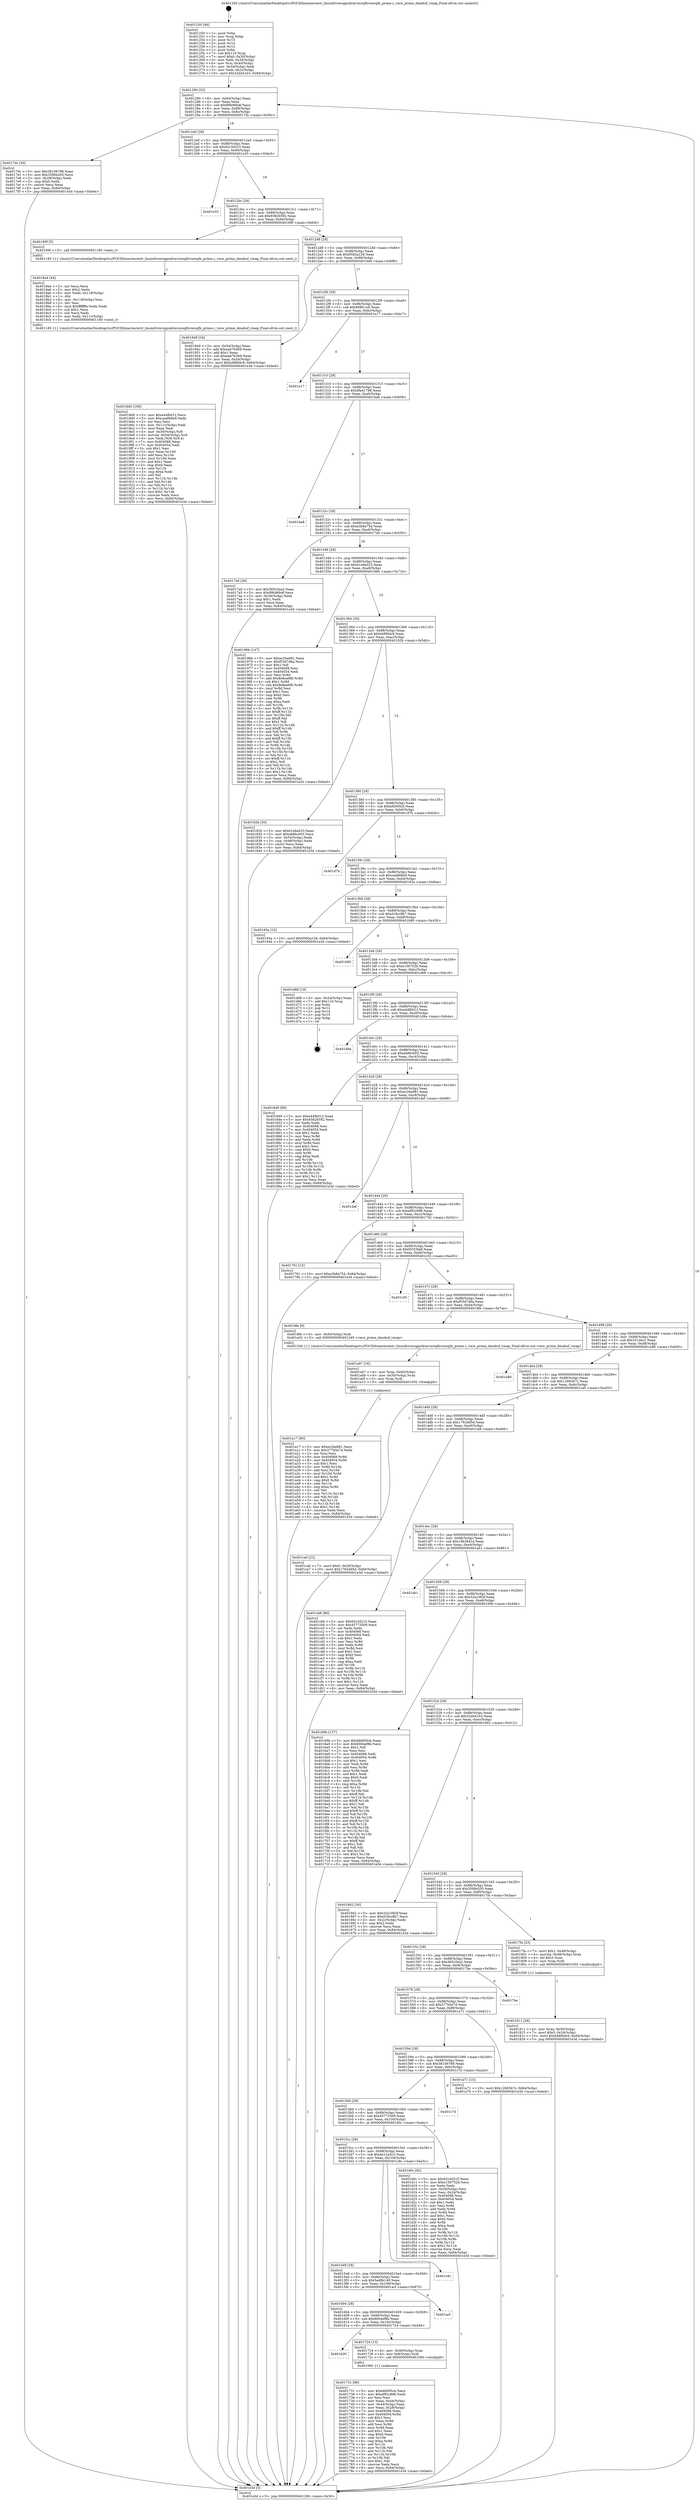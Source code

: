 digraph "0x401250" {
  label = "0x401250 (/mnt/c/Users/mathe/Desktop/tcc/POCII/binaries/extr_linuxdriversgpudrmvmwgfxvmwgfx_prime.c_vmw_prime_dmabuf_vmap_Final-ollvm.out::main(0))"
  labelloc = "t"
  node[shape=record]

  Entry [label="",width=0.3,height=0.3,shape=circle,fillcolor=black,style=filled]
  "0x401280" [label="{
     0x401280 [32]\l
     | [instrs]\l
     &nbsp;&nbsp;0x401280 \<+6\>: mov -0x84(%rbp),%eax\l
     &nbsp;&nbsp;0x401286 \<+2\>: mov %eax,%ecx\l
     &nbsp;&nbsp;0x401288 \<+6\>: sub $0x89b96b4f,%ecx\l
     &nbsp;&nbsp;0x40128e \<+6\>: mov %eax,-0x88(%rbp)\l
     &nbsp;&nbsp;0x401294 \<+6\>: mov %ecx,-0x8c(%rbp)\l
     &nbsp;&nbsp;0x40129a \<+6\>: je 00000000004017dc \<main+0x58c\>\l
  }"]
  "0x4017dc" [label="{
     0x4017dc [30]\l
     | [instrs]\l
     &nbsp;&nbsp;0x4017dc \<+5\>: mov $0x38106789,%eax\l
     &nbsp;&nbsp;0x4017e1 \<+5\>: mov $0x3590e205,%ecx\l
     &nbsp;&nbsp;0x4017e6 \<+3\>: mov -0x28(%rbp),%edx\l
     &nbsp;&nbsp;0x4017e9 \<+3\>: cmp $0x0,%edx\l
     &nbsp;&nbsp;0x4017ec \<+3\>: cmove %ecx,%eax\l
     &nbsp;&nbsp;0x4017ef \<+6\>: mov %eax,-0x84(%rbp)\l
     &nbsp;&nbsp;0x4017f5 \<+5\>: jmp 0000000000401e3d \<main+0xbed\>\l
  }"]
  "0x4012a0" [label="{
     0x4012a0 [28]\l
     | [instrs]\l
     &nbsp;&nbsp;0x4012a0 \<+5\>: jmp 00000000004012a5 \<main+0x55\>\l
     &nbsp;&nbsp;0x4012a5 \<+6\>: mov -0x88(%rbp),%eax\l
     &nbsp;&nbsp;0x4012ab \<+5\>: sub $0x92c3d315,%eax\l
     &nbsp;&nbsp;0x4012b0 \<+6\>: mov %eax,-0x90(%rbp)\l
     &nbsp;&nbsp;0x4012b6 \<+6\>: je 0000000000401e33 \<main+0xbe3\>\l
  }"]
  Exit [label="",width=0.3,height=0.3,shape=circle,fillcolor=black,style=filled,peripheries=2]
  "0x401e33" [label="{
     0x401e33\l
  }", style=dashed]
  "0x4012bc" [label="{
     0x4012bc [28]\l
     | [instrs]\l
     &nbsp;&nbsp;0x4012bc \<+5\>: jmp 00000000004012c1 \<main+0x71\>\l
     &nbsp;&nbsp;0x4012c1 \<+6\>: mov -0x88(%rbp),%eax\l
     &nbsp;&nbsp;0x4012c7 \<+5\>: sub $0x93826592,%eax\l
     &nbsp;&nbsp;0x4012cc \<+6\>: mov %eax,-0x94(%rbp)\l
     &nbsp;&nbsp;0x4012d2 \<+6\>: je 000000000040189f \<main+0x64f\>\l
  }"]
  "0x401a17" [label="{
     0x401a17 [90]\l
     | [instrs]\l
     &nbsp;&nbsp;0x401a17 \<+5\>: mov $0xec26a981,%ecx\l
     &nbsp;&nbsp;0x401a1c \<+5\>: mov $0x377b5e7d,%edx\l
     &nbsp;&nbsp;0x401a21 \<+2\>: xor %esi,%esi\l
     &nbsp;&nbsp;0x401a23 \<+8\>: mov 0x404068,%r8d\l
     &nbsp;&nbsp;0x401a2b \<+8\>: mov 0x404054,%r9d\l
     &nbsp;&nbsp;0x401a33 \<+3\>: sub $0x1,%esi\l
     &nbsp;&nbsp;0x401a36 \<+3\>: mov %r8d,%r10d\l
     &nbsp;&nbsp;0x401a39 \<+3\>: add %esi,%r10d\l
     &nbsp;&nbsp;0x401a3c \<+4\>: imul %r10d,%r8d\l
     &nbsp;&nbsp;0x401a40 \<+4\>: and $0x1,%r8d\l
     &nbsp;&nbsp;0x401a44 \<+4\>: cmp $0x0,%r8d\l
     &nbsp;&nbsp;0x401a48 \<+4\>: sete %r11b\l
     &nbsp;&nbsp;0x401a4c \<+4\>: cmp $0xa,%r9d\l
     &nbsp;&nbsp;0x401a50 \<+3\>: setl %bl\l
     &nbsp;&nbsp;0x401a53 \<+3\>: mov %r11b,%r14b\l
     &nbsp;&nbsp;0x401a56 \<+3\>: and %bl,%r14b\l
     &nbsp;&nbsp;0x401a59 \<+3\>: xor %bl,%r11b\l
     &nbsp;&nbsp;0x401a5c \<+3\>: or %r11b,%r14b\l
     &nbsp;&nbsp;0x401a5f \<+4\>: test $0x1,%r14b\l
     &nbsp;&nbsp;0x401a63 \<+3\>: cmovne %edx,%ecx\l
     &nbsp;&nbsp;0x401a66 \<+6\>: mov %ecx,-0x84(%rbp)\l
     &nbsp;&nbsp;0x401a6c \<+5\>: jmp 0000000000401e3d \<main+0xbed\>\l
  }"]
  "0x40189f" [label="{
     0x40189f [5]\l
     | [instrs]\l
     &nbsp;&nbsp;0x40189f \<+5\>: call 0000000000401160 \<next_i\>\l
     | [calls]\l
     &nbsp;&nbsp;0x401160 \{1\} (/mnt/c/Users/mathe/Desktop/tcc/POCII/binaries/extr_linuxdriversgpudrmvmwgfxvmwgfx_prime.c_vmw_prime_dmabuf_vmap_Final-ollvm.out::next_i)\l
  }"]
  "0x4012d8" [label="{
     0x4012d8 [28]\l
     | [instrs]\l
     &nbsp;&nbsp;0x4012d8 \<+5\>: jmp 00000000004012dd \<main+0x8d\>\l
     &nbsp;&nbsp;0x4012dd \<+6\>: mov -0x88(%rbp),%eax\l
     &nbsp;&nbsp;0x4012e3 \<+5\>: sub $0x9582a126,%eax\l
     &nbsp;&nbsp;0x4012e8 \<+6\>: mov %eax,-0x98(%rbp)\l
     &nbsp;&nbsp;0x4012ee \<+6\>: je 0000000000401949 \<main+0x6f9\>\l
  }"]
  "0x401a07" [label="{
     0x401a07 [16]\l
     | [instrs]\l
     &nbsp;&nbsp;0x401a07 \<+4\>: mov %rax,-0x60(%rbp)\l
     &nbsp;&nbsp;0x401a0b \<+4\>: mov -0x50(%rbp),%rax\l
     &nbsp;&nbsp;0x401a0f \<+3\>: mov %rax,%rdi\l
     &nbsp;&nbsp;0x401a12 \<+5\>: call 0000000000401030 \<free@plt\>\l
     | [calls]\l
     &nbsp;&nbsp;0x401030 \{1\} (unknown)\l
  }"]
  "0x401949" [label="{
     0x401949 [34]\l
     | [instrs]\l
     &nbsp;&nbsp;0x401949 \<+3\>: mov -0x54(%rbp),%eax\l
     &nbsp;&nbsp;0x40194c \<+5\>: add $0xeab7b369,%eax\l
     &nbsp;&nbsp;0x401951 \<+3\>: add $0x1,%eax\l
     &nbsp;&nbsp;0x401954 \<+5\>: sub $0xeab7b369,%eax\l
     &nbsp;&nbsp;0x401959 \<+3\>: mov %eax,-0x54(%rbp)\l
     &nbsp;&nbsp;0x40195c \<+10\>: movl $0xb48f0dc9,-0x84(%rbp)\l
     &nbsp;&nbsp;0x401966 \<+5\>: jmp 0000000000401e3d \<main+0xbed\>\l
  }"]
  "0x4012f4" [label="{
     0x4012f4 [28]\l
     | [instrs]\l
     &nbsp;&nbsp;0x4012f4 \<+5\>: jmp 00000000004012f9 \<main+0xa9\>\l
     &nbsp;&nbsp;0x4012f9 \<+6\>: mov -0x88(%rbp),%eax\l
     &nbsp;&nbsp;0x4012ff \<+5\>: sub $0x969f1cc0,%eax\l
     &nbsp;&nbsp;0x401304 \<+6\>: mov %eax,-0x9c(%rbp)\l
     &nbsp;&nbsp;0x40130a \<+6\>: je 0000000000401e17 \<main+0xbc7\>\l
  }"]
  "0x4018d0" [label="{
     0x4018d0 [106]\l
     | [instrs]\l
     &nbsp;&nbsp;0x4018d0 \<+5\>: mov $0xe44fb012,%ecx\l
     &nbsp;&nbsp;0x4018d5 \<+5\>: mov $0xcea868e9,%edx\l
     &nbsp;&nbsp;0x4018da \<+2\>: xor %esi,%esi\l
     &nbsp;&nbsp;0x4018dc \<+6\>: mov -0x11c(%rbp),%edi\l
     &nbsp;&nbsp;0x4018e2 \<+3\>: imul %eax,%edi\l
     &nbsp;&nbsp;0x4018e5 \<+4\>: mov -0x50(%rbp),%r8\l
     &nbsp;&nbsp;0x4018e9 \<+4\>: movslq -0x54(%rbp),%r9\l
     &nbsp;&nbsp;0x4018ed \<+4\>: mov %edi,(%r8,%r9,4)\l
     &nbsp;&nbsp;0x4018f1 \<+7\>: mov 0x404068,%eax\l
     &nbsp;&nbsp;0x4018f8 \<+7\>: mov 0x404054,%edi\l
     &nbsp;&nbsp;0x4018ff \<+3\>: sub $0x1,%esi\l
     &nbsp;&nbsp;0x401902 \<+3\>: mov %eax,%r10d\l
     &nbsp;&nbsp;0x401905 \<+3\>: add %esi,%r10d\l
     &nbsp;&nbsp;0x401908 \<+4\>: imul %r10d,%eax\l
     &nbsp;&nbsp;0x40190c \<+3\>: and $0x1,%eax\l
     &nbsp;&nbsp;0x40190f \<+3\>: cmp $0x0,%eax\l
     &nbsp;&nbsp;0x401912 \<+4\>: sete %r11b\l
     &nbsp;&nbsp;0x401916 \<+3\>: cmp $0xa,%edi\l
     &nbsp;&nbsp;0x401919 \<+3\>: setl %bl\l
     &nbsp;&nbsp;0x40191c \<+3\>: mov %r11b,%r14b\l
     &nbsp;&nbsp;0x40191f \<+3\>: and %bl,%r14b\l
     &nbsp;&nbsp;0x401922 \<+3\>: xor %bl,%r11b\l
     &nbsp;&nbsp;0x401925 \<+3\>: or %r11b,%r14b\l
     &nbsp;&nbsp;0x401928 \<+4\>: test $0x1,%r14b\l
     &nbsp;&nbsp;0x40192c \<+3\>: cmovne %edx,%ecx\l
     &nbsp;&nbsp;0x40192f \<+6\>: mov %ecx,-0x84(%rbp)\l
     &nbsp;&nbsp;0x401935 \<+5\>: jmp 0000000000401e3d \<main+0xbed\>\l
  }"]
  "0x401e17" [label="{
     0x401e17\l
  }", style=dashed]
  "0x401310" [label="{
     0x401310 [28]\l
     | [instrs]\l
     &nbsp;&nbsp;0x401310 \<+5\>: jmp 0000000000401315 \<main+0xc5\>\l
     &nbsp;&nbsp;0x401315 \<+6\>: mov -0x88(%rbp),%eax\l
     &nbsp;&nbsp;0x40131b \<+5\>: sub $0x9fa41798,%eax\l
     &nbsp;&nbsp;0x401320 \<+6\>: mov %eax,-0xa0(%rbp)\l
     &nbsp;&nbsp;0x401326 \<+6\>: je 0000000000401ba8 \<main+0x958\>\l
  }"]
  "0x4018a4" [label="{
     0x4018a4 [44]\l
     | [instrs]\l
     &nbsp;&nbsp;0x4018a4 \<+2\>: xor %ecx,%ecx\l
     &nbsp;&nbsp;0x4018a6 \<+5\>: mov $0x2,%edx\l
     &nbsp;&nbsp;0x4018ab \<+6\>: mov %edx,-0x118(%rbp)\l
     &nbsp;&nbsp;0x4018b1 \<+1\>: cltd\l
     &nbsp;&nbsp;0x4018b2 \<+6\>: mov -0x118(%rbp),%esi\l
     &nbsp;&nbsp;0x4018b8 \<+2\>: idiv %esi\l
     &nbsp;&nbsp;0x4018ba \<+6\>: imul $0xfffffffe,%edx,%edx\l
     &nbsp;&nbsp;0x4018c0 \<+3\>: sub $0x1,%ecx\l
     &nbsp;&nbsp;0x4018c3 \<+2\>: sub %ecx,%edx\l
     &nbsp;&nbsp;0x4018c5 \<+6\>: mov %edx,-0x11c(%rbp)\l
     &nbsp;&nbsp;0x4018cb \<+5\>: call 0000000000401160 \<next_i\>\l
     | [calls]\l
     &nbsp;&nbsp;0x401160 \{1\} (/mnt/c/Users/mathe/Desktop/tcc/POCII/binaries/extr_linuxdriversgpudrmvmwgfxvmwgfx_prime.c_vmw_prime_dmabuf_vmap_Final-ollvm.out::next_i)\l
  }"]
  "0x401ba8" [label="{
     0x401ba8\l
  }", style=dashed]
  "0x40132c" [label="{
     0x40132c [28]\l
     | [instrs]\l
     &nbsp;&nbsp;0x40132c \<+5\>: jmp 0000000000401331 \<main+0xe1\>\l
     &nbsp;&nbsp;0x401331 \<+6\>: mov -0x88(%rbp),%eax\l
     &nbsp;&nbsp;0x401337 \<+5\>: sub $0xa3b8a754,%eax\l
     &nbsp;&nbsp;0x40133c \<+6\>: mov %eax,-0xa4(%rbp)\l
     &nbsp;&nbsp;0x401342 \<+6\>: je 00000000004017a0 \<main+0x550\>\l
  }"]
  "0x401811" [label="{
     0x401811 [26]\l
     | [instrs]\l
     &nbsp;&nbsp;0x401811 \<+4\>: mov %rax,-0x50(%rbp)\l
     &nbsp;&nbsp;0x401815 \<+7\>: movl $0x0,-0x54(%rbp)\l
     &nbsp;&nbsp;0x40181c \<+10\>: movl $0xb48f0dc9,-0x84(%rbp)\l
     &nbsp;&nbsp;0x401826 \<+5\>: jmp 0000000000401e3d \<main+0xbed\>\l
  }"]
  "0x4017a0" [label="{
     0x4017a0 [30]\l
     | [instrs]\l
     &nbsp;&nbsp;0x4017a0 \<+5\>: mov $0x365c5ea2,%eax\l
     &nbsp;&nbsp;0x4017a5 \<+5\>: mov $0x89b96b4f,%ecx\l
     &nbsp;&nbsp;0x4017aa \<+3\>: mov -0x28(%rbp),%edx\l
     &nbsp;&nbsp;0x4017ad \<+3\>: cmp $0x1,%edx\l
     &nbsp;&nbsp;0x4017b0 \<+3\>: cmovl %ecx,%eax\l
     &nbsp;&nbsp;0x4017b3 \<+6\>: mov %eax,-0x84(%rbp)\l
     &nbsp;&nbsp;0x4017b9 \<+5\>: jmp 0000000000401e3d \<main+0xbed\>\l
  }"]
  "0x401348" [label="{
     0x401348 [28]\l
     | [instrs]\l
     &nbsp;&nbsp;0x401348 \<+5\>: jmp 000000000040134d \<main+0xfd\>\l
     &nbsp;&nbsp;0x40134d \<+6\>: mov -0x88(%rbp),%eax\l
     &nbsp;&nbsp;0x401353 \<+5\>: sub $0xb1e9a023,%eax\l
     &nbsp;&nbsp;0x401358 \<+6\>: mov %eax,-0xa8(%rbp)\l
     &nbsp;&nbsp;0x40135e \<+6\>: je 000000000040196b \<main+0x71b\>\l
  }"]
  "0x401731" [label="{
     0x401731 [96]\l
     | [instrs]\l
     &nbsp;&nbsp;0x401731 \<+5\>: mov $0xbfd095cb,%ecx\l
     &nbsp;&nbsp;0x401736 \<+5\>: mov $0xef92c896,%edx\l
     &nbsp;&nbsp;0x40173b \<+2\>: xor %esi,%esi\l
     &nbsp;&nbsp;0x40173d \<+3\>: mov %eax,-0x44(%rbp)\l
     &nbsp;&nbsp;0x401740 \<+3\>: mov -0x44(%rbp),%eax\l
     &nbsp;&nbsp;0x401743 \<+3\>: mov %eax,-0x28(%rbp)\l
     &nbsp;&nbsp;0x401746 \<+7\>: mov 0x404068,%eax\l
     &nbsp;&nbsp;0x40174d \<+8\>: mov 0x404054,%r8d\l
     &nbsp;&nbsp;0x401755 \<+3\>: sub $0x1,%esi\l
     &nbsp;&nbsp;0x401758 \<+3\>: mov %eax,%r9d\l
     &nbsp;&nbsp;0x40175b \<+3\>: add %esi,%r9d\l
     &nbsp;&nbsp;0x40175e \<+4\>: imul %r9d,%eax\l
     &nbsp;&nbsp;0x401762 \<+3\>: and $0x1,%eax\l
     &nbsp;&nbsp;0x401765 \<+3\>: cmp $0x0,%eax\l
     &nbsp;&nbsp;0x401768 \<+4\>: sete %r10b\l
     &nbsp;&nbsp;0x40176c \<+4\>: cmp $0xa,%r8d\l
     &nbsp;&nbsp;0x401770 \<+4\>: setl %r11b\l
     &nbsp;&nbsp;0x401774 \<+3\>: mov %r10b,%bl\l
     &nbsp;&nbsp;0x401777 \<+3\>: and %r11b,%bl\l
     &nbsp;&nbsp;0x40177a \<+3\>: xor %r11b,%r10b\l
     &nbsp;&nbsp;0x40177d \<+3\>: or %r10b,%bl\l
     &nbsp;&nbsp;0x401780 \<+3\>: test $0x1,%bl\l
     &nbsp;&nbsp;0x401783 \<+3\>: cmovne %edx,%ecx\l
     &nbsp;&nbsp;0x401786 \<+6\>: mov %ecx,-0x84(%rbp)\l
     &nbsp;&nbsp;0x40178c \<+5\>: jmp 0000000000401e3d \<main+0xbed\>\l
  }"]
  "0x40196b" [label="{
     0x40196b [147]\l
     | [instrs]\l
     &nbsp;&nbsp;0x40196b \<+5\>: mov $0xec26a981,%eax\l
     &nbsp;&nbsp;0x401970 \<+5\>: mov $0xf53d7d6a,%ecx\l
     &nbsp;&nbsp;0x401975 \<+2\>: mov $0x1,%dl\l
     &nbsp;&nbsp;0x401977 \<+7\>: mov 0x404068,%esi\l
     &nbsp;&nbsp;0x40197e \<+7\>: mov 0x404054,%edi\l
     &nbsp;&nbsp;0x401985 \<+3\>: mov %esi,%r8d\l
     &nbsp;&nbsp;0x401988 \<+7\>: add $0x8e8ea6f6,%r8d\l
     &nbsp;&nbsp;0x40198f \<+4\>: sub $0x1,%r8d\l
     &nbsp;&nbsp;0x401993 \<+7\>: sub $0x8e8ea6f6,%r8d\l
     &nbsp;&nbsp;0x40199a \<+4\>: imul %r8d,%esi\l
     &nbsp;&nbsp;0x40199e \<+3\>: and $0x1,%esi\l
     &nbsp;&nbsp;0x4019a1 \<+3\>: cmp $0x0,%esi\l
     &nbsp;&nbsp;0x4019a4 \<+4\>: sete %r9b\l
     &nbsp;&nbsp;0x4019a8 \<+3\>: cmp $0xa,%edi\l
     &nbsp;&nbsp;0x4019ab \<+4\>: setl %r10b\l
     &nbsp;&nbsp;0x4019af \<+3\>: mov %r9b,%r11b\l
     &nbsp;&nbsp;0x4019b2 \<+4\>: xor $0xff,%r11b\l
     &nbsp;&nbsp;0x4019b6 \<+3\>: mov %r10b,%bl\l
     &nbsp;&nbsp;0x4019b9 \<+3\>: xor $0xff,%bl\l
     &nbsp;&nbsp;0x4019bc \<+3\>: xor $0x1,%dl\l
     &nbsp;&nbsp;0x4019bf \<+3\>: mov %r11b,%r14b\l
     &nbsp;&nbsp;0x4019c2 \<+4\>: and $0xff,%r14b\l
     &nbsp;&nbsp;0x4019c6 \<+3\>: and %dl,%r9b\l
     &nbsp;&nbsp;0x4019c9 \<+3\>: mov %bl,%r15b\l
     &nbsp;&nbsp;0x4019cc \<+4\>: and $0xff,%r15b\l
     &nbsp;&nbsp;0x4019d0 \<+3\>: and %dl,%r10b\l
     &nbsp;&nbsp;0x4019d3 \<+3\>: or %r9b,%r14b\l
     &nbsp;&nbsp;0x4019d6 \<+3\>: or %r10b,%r15b\l
     &nbsp;&nbsp;0x4019d9 \<+3\>: xor %r15b,%r14b\l
     &nbsp;&nbsp;0x4019dc \<+3\>: or %bl,%r11b\l
     &nbsp;&nbsp;0x4019df \<+4\>: xor $0xff,%r11b\l
     &nbsp;&nbsp;0x4019e3 \<+3\>: or $0x1,%dl\l
     &nbsp;&nbsp;0x4019e6 \<+3\>: and %dl,%r11b\l
     &nbsp;&nbsp;0x4019e9 \<+3\>: or %r11b,%r14b\l
     &nbsp;&nbsp;0x4019ec \<+4\>: test $0x1,%r14b\l
     &nbsp;&nbsp;0x4019f0 \<+3\>: cmovne %ecx,%eax\l
     &nbsp;&nbsp;0x4019f3 \<+6\>: mov %eax,-0x84(%rbp)\l
     &nbsp;&nbsp;0x4019f9 \<+5\>: jmp 0000000000401e3d \<main+0xbed\>\l
  }"]
  "0x401364" [label="{
     0x401364 [28]\l
     | [instrs]\l
     &nbsp;&nbsp;0x401364 \<+5\>: jmp 0000000000401369 \<main+0x119\>\l
     &nbsp;&nbsp;0x401369 \<+6\>: mov -0x88(%rbp),%eax\l
     &nbsp;&nbsp;0x40136f \<+5\>: sub $0xb48f0dc9,%eax\l
     &nbsp;&nbsp;0x401374 \<+6\>: mov %eax,-0xac(%rbp)\l
     &nbsp;&nbsp;0x40137a \<+6\>: je 000000000040182b \<main+0x5db\>\l
  }"]
  "0x401620" [label="{
     0x401620\l
  }", style=dashed]
  "0x40182b" [label="{
     0x40182b [30]\l
     | [instrs]\l
     &nbsp;&nbsp;0x40182b \<+5\>: mov $0xb1e9a023,%eax\l
     &nbsp;&nbsp;0x401830 \<+5\>: mov $0xeb86c003,%ecx\l
     &nbsp;&nbsp;0x401835 \<+3\>: mov -0x54(%rbp),%edx\l
     &nbsp;&nbsp;0x401838 \<+3\>: cmp -0x48(%rbp),%edx\l
     &nbsp;&nbsp;0x40183b \<+3\>: cmovl %ecx,%eax\l
     &nbsp;&nbsp;0x40183e \<+6\>: mov %eax,-0x84(%rbp)\l
     &nbsp;&nbsp;0x401844 \<+5\>: jmp 0000000000401e3d \<main+0xbed\>\l
  }"]
  "0x401380" [label="{
     0x401380 [28]\l
     | [instrs]\l
     &nbsp;&nbsp;0x401380 \<+5\>: jmp 0000000000401385 \<main+0x135\>\l
     &nbsp;&nbsp;0x401385 \<+6\>: mov -0x88(%rbp),%eax\l
     &nbsp;&nbsp;0x40138b \<+5\>: sub $0xbfd095cb,%eax\l
     &nbsp;&nbsp;0x401390 \<+6\>: mov %eax,-0xb0(%rbp)\l
     &nbsp;&nbsp;0x401396 \<+6\>: je 0000000000401d7b \<main+0xb2b\>\l
  }"]
  "0x401724" [label="{
     0x401724 [13]\l
     | [instrs]\l
     &nbsp;&nbsp;0x401724 \<+4\>: mov -0x40(%rbp),%rax\l
     &nbsp;&nbsp;0x401728 \<+4\>: mov 0x8(%rax),%rdi\l
     &nbsp;&nbsp;0x40172c \<+5\>: call 0000000000401060 \<atoi@plt\>\l
     | [calls]\l
     &nbsp;&nbsp;0x401060 \{1\} (unknown)\l
  }"]
  "0x401d7b" [label="{
     0x401d7b\l
  }", style=dashed]
  "0x40139c" [label="{
     0x40139c [28]\l
     | [instrs]\l
     &nbsp;&nbsp;0x40139c \<+5\>: jmp 00000000004013a1 \<main+0x151\>\l
     &nbsp;&nbsp;0x4013a1 \<+6\>: mov -0x88(%rbp),%eax\l
     &nbsp;&nbsp;0x4013a7 \<+5\>: sub $0xcea868e9,%eax\l
     &nbsp;&nbsp;0x4013ac \<+6\>: mov %eax,-0xb4(%rbp)\l
     &nbsp;&nbsp;0x4013b2 \<+6\>: je 000000000040193a \<main+0x6ea\>\l
  }"]
  "0x401604" [label="{
     0x401604 [28]\l
     | [instrs]\l
     &nbsp;&nbsp;0x401604 \<+5\>: jmp 0000000000401609 \<main+0x3b9\>\l
     &nbsp;&nbsp;0x401609 \<+6\>: mov -0x88(%rbp),%eax\l
     &nbsp;&nbsp;0x40160f \<+5\>: sub $0x6004ef8b,%eax\l
     &nbsp;&nbsp;0x401614 \<+6\>: mov %eax,-0x10c(%rbp)\l
     &nbsp;&nbsp;0x40161a \<+6\>: je 0000000000401724 \<main+0x4d4\>\l
  }"]
  "0x40193a" [label="{
     0x40193a [15]\l
     | [instrs]\l
     &nbsp;&nbsp;0x40193a \<+10\>: movl $0x9582a126,-0x84(%rbp)\l
     &nbsp;&nbsp;0x401944 \<+5\>: jmp 0000000000401e3d \<main+0xbed\>\l
  }"]
  "0x4013b8" [label="{
     0x4013b8 [28]\l
     | [instrs]\l
     &nbsp;&nbsp;0x4013b8 \<+5\>: jmp 00000000004013bd \<main+0x16d\>\l
     &nbsp;&nbsp;0x4013bd \<+6\>: mov -0x88(%rbp),%eax\l
     &nbsp;&nbsp;0x4013c3 \<+5\>: sub $0xd18cc8b7,%eax\l
     &nbsp;&nbsp;0x4013c8 \<+6\>: mov %eax,-0xb8(%rbp)\l
     &nbsp;&nbsp;0x4013ce \<+6\>: je 0000000000401680 \<main+0x430\>\l
  }"]
  "0x401acf" [label="{
     0x401acf\l
  }", style=dashed]
  "0x401680" [label="{
     0x401680\l
  }", style=dashed]
  "0x4013d4" [label="{
     0x4013d4 [28]\l
     | [instrs]\l
     &nbsp;&nbsp;0x4013d4 \<+5\>: jmp 00000000004013d9 \<main+0x189\>\l
     &nbsp;&nbsp;0x4013d9 \<+6\>: mov -0x88(%rbp),%eax\l
     &nbsp;&nbsp;0x4013df \<+5\>: sub $0xe156752b,%eax\l
     &nbsp;&nbsp;0x4013e4 \<+6\>: mov %eax,-0xbc(%rbp)\l
     &nbsp;&nbsp;0x4013ea \<+6\>: je 0000000000401d68 \<main+0xb18\>\l
  }"]
  "0x4015e8" [label="{
     0x4015e8 [28]\l
     | [instrs]\l
     &nbsp;&nbsp;0x4015e8 \<+5\>: jmp 00000000004015ed \<main+0x39d\>\l
     &nbsp;&nbsp;0x4015ed \<+6\>: mov -0x88(%rbp),%eax\l
     &nbsp;&nbsp;0x4015f3 \<+5\>: sub $0x5ad9b149,%eax\l
     &nbsp;&nbsp;0x4015f8 \<+6\>: mov %eax,-0x108(%rbp)\l
     &nbsp;&nbsp;0x4015fe \<+6\>: je 0000000000401acf \<main+0x87f\>\l
  }"]
  "0x401d68" [label="{
     0x401d68 [19]\l
     | [instrs]\l
     &nbsp;&nbsp;0x401d68 \<+3\>: mov -0x24(%rbp),%eax\l
     &nbsp;&nbsp;0x401d6b \<+7\>: add $0x110,%rsp\l
     &nbsp;&nbsp;0x401d72 \<+1\>: pop %rbx\l
     &nbsp;&nbsp;0x401d73 \<+2\>: pop %r12\l
     &nbsp;&nbsp;0x401d75 \<+2\>: pop %r14\l
     &nbsp;&nbsp;0x401d77 \<+2\>: pop %r15\l
     &nbsp;&nbsp;0x401d79 \<+1\>: pop %rbp\l
     &nbsp;&nbsp;0x401d7a \<+1\>: ret\l
  }"]
  "0x4013f0" [label="{
     0x4013f0 [28]\l
     | [instrs]\l
     &nbsp;&nbsp;0x4013f0 \<+5\>: jmp 00000000004013f5 \<main+0x1a5\>\l
     &nbsp;&nbsp;0x4013f5 \<+6\>: mov -0x88(%rbp),%eax\l
     &nbsp;&nbsp;0x4013fb \<+5\>: sub $0xe44fb012,%eax\l
     &nbsp;&nbsp;0x401400 \<+6\>: mov %eax,-0xc0(%rbp)\l
     &nbsp;&nbsp;0x401406 \<+6\>: je 0000000000401d9a \<main+0xb4a\>\l
  }"]
  "0x401c8c" [label="{
     0x401c8c\l
  }", style=dashed]
  "0x401d9a" [label="{
     0x401d9a\l
  }", style=dashed]
  "0x40140c" [label="{
     0x40140c [28]\l
     | [instrs]\l
     &nbsp;&nbsp;0x40140c \<+5\>: jmp 0000000000401411 \<main+0x1c1\>\l
     &nbsp;&nbsp;0x401411 \<+6\>: mov -0x88(%rbp),%eax\l
     &nbsp;&nbsp;0x401417 \<+5\>: sub $0xeb86c003,%eax\l
     &nbsp;&nbsp;0x40141c \<+6\>: mov %eax,-0xc4(%rbp)\l
     &nbsp;&nbsp;0x401422 \<+6\>: je 0000000000401849 \<main+0x5f9\>\l
  }"]
  "0x4015cc" [label="{
     0x4015cc [28]\l
     | [instrs]\l
     &nbsp;&nbsp;0x4015cc \<+5\>: jmp 00000000004015d1 \<main+0x381\>\l
     &nbsp;&nbsp;0x4015d1 \<+6\>: mov -0x88(%rbp),%eax\l
     &nbsp;&nbsp;0x4015d7 \<+5\>: sub $0x4e12a5c2,%eax\l
     &nbsp;&nbsp;0x4015dc \<+6\>: mov %eax,-0x104(%rbp)\l
     &nbsp;&nbsp;0x4015e2 \<+6\>: je 0000000000401c8c \<main+0xa3c\>\l
  }"]
  "0x401849" [label="{
     0x401849 [86]\l
     | [instrs]\l
     &nbsp;&nbsp;0x401849 \<+5\>: mov $0xe44fb012,%eax\l
     &nbsp;&nbsp;0x40184e \<+5\>: mov $0x93826592,%ecx\l
     &nbsp;&nbsp;0x401853 \<+2\>: xor %edx,%edx\l
     &nbsp;&nbsp;0x401855 \<+7\>: mov 0x404068,%esi\l
     &nbsp;&nbsp;0x40185c \<+7\>: mov 0x404054,%edi\l
     &nbsp;&nbsp;0x401863 \<+3\>: sub $0x1,%edx\l
     &nbsp;&nbsp;0x401866 \<+3\>: mov %esi,%r8d\l
     &nbsp;&nbsp;0x401869 \<+3\>: add %edx,%r8d\l
     &nbsp;&nbsp;0x40186c \<+4\>: imul %r8d,%esi\l
     &nbsp;&nbsp;0x401870 \<+3\>: and $0x1,%esi\l
     &nbsp;&nbsp;0x401873 \<+3\>: cmp $0x0,%esi\l
     &nbsp;&nbsp;0x401876 \<+4\>: sete %r9b\l
     &nbsp;&nbsp;0x40187a \<+3\>: cmp $0xa,%edi\l
     &nbsp;&nbsp;0x40187d \<+4\>: setl %r10b\l
     &nbsp;&nbsp;0x401881 \<+3\>: mov %r9b,%r11b\l
     &nbsp;&nbsp;0x401884 \<+3\>: and %r10b,%r11b\l
     &nbsp;&nbsp;0x401887 \<+3\>: xor %r10b,%r9b\l
     &nbsp;&nbsp;0x40188a \<+3\>: or %r9b,%r11b\l
     &nbsp;&nbsp;0x40188d \<+4\>: test $0x1,%r11b\l
     &nbsp;&nbsp;0x401891 \<+3\>: cmovne %ecx,%eax\l
     &nbsp;&nbsp;0x401894 \<+6\>: mov %eax,-0x84(%rbp)\l
     &nbsp;&nbsp;0x40189a \<+5\>: jmp 0000000000401e3d \<main+0xbed\>\l
  }"]
  "0x401428" [label="{
     0x401428 [28]\l
     | [instrs]\l
     &nbsp;&nbsp;0x401428 \<+5\>: jmp 000000000040142d \<main+0x1dd\>\l
     &nbsp;&nbsp;0x40142d \<+6\>: mov -0x88(%rbp),%eax\l
     &nbsp;&nbsp;0x401433 \<+5\>: sub $0xec26a981,%eax\l
     &nbsp;&nbsp;0x401438 \<+6\>: mov %eax,-0xc8(%rbp)\l
     &nbsp;&nbsp;0x40143e \<+6\>: je 0000000000401def \<main+0xb9f\>\l
  }"]
  "0x401d0c" [label="{
     0x401d0c [92]\l
     | [instrs]\l
     &nbsp;&nbsp;0x401d0c \<+5\>: mov $0x92c3d315,%eax\l
     &nbsp;&nbsp;0x401d11 \<+5\>: mov $0xe156752b,%ecx\l
     &nbsp;&nbsp;0x401d16 \<+2\>: xor %edx,%edx\l
     &nbsp;&nbsp;0x401d18 \<+3\>: mov -0x30(%rbp),%esi\l
     &nbsp;&nbsp;0x401d1b \<+3\>: mov %esi,-0x24(%rbp)\l
     &nbsp;&nbsp;0x401d1e \<+7\>: mov 0x404068,%esi\l
     &nbsp;&nbsp;0x401d25 \<+7\>: mov 0x404054,%edi\l
     &nbsp;&nbsp;0x401d2c \<+3\>: sub $0x1,%edx\l
     &nbsp;&nbsp;0x401d2f \<+3\>: mov %esi,%r8d\l
     &nbsp;&nbsp;0x401d32 \<+3\>: add %edx,%r8d\l
     &nbsp;&nbsp;0x401d35 \<+4\>: imul %r8d,%esi\l
     &nbsp;&nbsp;0x401d39 \<+3\>: and $0x1,%esi\l
     &nbsp;&nbsp;0x401d3c \<+3\>: cmp $0x0,%esi\l
     &nbsp;&nbsp;0x401d3f \<+4\>: sete %r9b\l
     &nbsp;&nbsp;0x401d43 \<+3\>: cmp $0xa,%edi\l
     &nbsp;&nbsp;0x401d46 \<+4\>: setl %r10b\l
     &nbsp;&nbsp;0x401d4a \<+3\>: mov %r9b,%r11b\l
     &nbsp;&nbsp;0x401d4d \<+3\>: and %r10b,%r11b\l
     &nbsp;&nbsp;0x401d50 \<+3\>: xor %r10b,%r9b\l
     &nbsp;&nbsp;0x401d53 \<+3\>: or %r9b,%r11b\l
     &nbsp;&nbsp;0x401d56 \<+4\>: test $0x1,%r11b\l
     &nbsp;&nbsp;0x401d5a \<+3\>: cmovne %ecx,%eax\l
     &nbsp;&nbsp;0x401d5d \<+6\>: mov %eax,-0x84(%rbp)\l
     &nbsp;&nbsp;0x401d63 \<+5\>: jmp 0000000000401e3d \<main+0xbed\>\l
  }"]
  "0x401def" [label="{
     0x401def\l
  }", style=dashed]
  "0x401444" [label="{
     0x401444 [28]\l
     | [instrs]\l
     &nbsp;&nbsp;0x401444 \<+5\>: jmp 0000000000401449 \<main+0x1f9\>\l
     &nbsp;&nbsp;0x401449 \<+6\>: mov -0x88(%rbp),%eax\l
     &nbsp;&nbsp;0x40144f \<+5\>: sub $0xef92c896,%eax\l
     &nbsp;&nbsp;0x401454 \<+6\>: mov %eax,-0xcc(%rbp)\l
     &nbsp;&nbsp;0x40145a \<+6\>: je 0000000000401791 \<main+0x541\>\l
  }"]
  "0x4015b0" [label="{
     0x4015b0 [28]\l
     | [instrs]\l
     &nbsp;&nbsp;0x4015b0 \<+5\>: jmp 00000000004015b5 \<main+0x365\>\l
     &nbsp;&nbsp;0x4015b5 \<+6\>: mov -0x88(%rbp),%eax\l
     &nbsp;&nbsp;0x4015bb \<+5\>: sub $0x45773509,%eax\l
     &nbsp;&nbsp;0x4015c0 \<+6\>: mov %eax,-0x100(%rbp)\l
     &nbsp;&nbsp;0x4015c6 \<+6\>: je 0000000000401d0c \<main+0xabc\>\l
  }"]
  "0x401791" [label="{
     0x401791 [15]\l
     | [instrs]\l
     &nbsp;&nbsp;0x401791 \<+10\>: movl $0xa3b8a754,-0x84(%rbp)\l
     &nbsp;&nbsp;0x40179b \<+5\>: jmp 0000000000401e3d \<main+0xbed\>\l
  }"]
  "0x401460" [label="{
     0x401460 [28]\l
     | [instrs]\l
     &nbsp;&nbsp;0x401460 \<+5\>: jmp 0000000000401465 \<main+0x215\>\l
     &nbsp;&nbsp;0x401465 \<+6\>: mov -0x88(%rbp),%eax\l
     &nbsp;&nbsp;0x40146b \<+5\>: sub $0xf3353fa9,%eax\l
     &nbsp;&nbsp;0x401470 \<+6\>: mov %eax,-0xd0(%rbp)\l
     &nbsp;&nbsp;0x401476 \<+6\>: je 0000000000401c55 \<main+0xa05\>\l
  }"]
  "0x401c7d" [label="{
     0x401c7d\l
  }", style=dashed]
  "0x401c55" [label="{
     0x401c55\l
  }", style=dashed]
  "0x40147c" [label="{
     0x40147c [28]\l
     | [instrs]\l
     &nbsp;&nbsp;0x40147c \<+5\>: jmp 0000000000401481 \<main+0x231\>\l
     &nbsp;&nbsp;0x401481 \<+6\>: mov -0x88(%rbp),%eax\l
     &nbsp;&nbsp;0x401487 \<+5\>: sub $0xf53d7d6a,%eax\l
     &nbsp;&nbsp;0x40148c \<+6\>: mov %eax,-0xd4(%rbp)\l
     &nbsp;&nbsp;0x401492 \<+6\>: je 00000000004019fe \<main+0x7ae\>\l
  }"]
  "0x401594" [label="{
     0x401594 [28]\l
     | [instrs]\l
     &nbsp;&nbsp;0x401594 \<+5\>: jmp 0000000000401599 \<main+0x349\>\l
     &nbsp;&nbsp;0x401599 \<+6\>: mov -0x88(%rbp),%eax\l
     &nbsp;&nbsp;0x40159f \<+5\>: sub $0x38106789,%eax\l
     &nbsp;&nbsp;0x4015a4 \<+6\>: mov %eax,-0xfc(%rbp)\l
     &nbsp;&nbsp;0x4015aa \<+6\>: je 0000000000401c7d \<main+0xa2d\>\l
  }"]
  "0x4019fe" [label="{
     0x4019fe [9]\l
     | [instrs]\l
     &nbsp;&nbsp;0x4019fe \<+4\>: mov -0x50(%rbp),%rdi\l
     &nbsp;&nbsp;0x401a02 \<+5\>: call 0000000000401240 \<vmw_prime_dmabuf_vmap\>\l
     | [calls]\l
     &nbsp;&nbsp;0x401240 \{1\} (/mnt/c/Users/mathe/Desktop/tcc/POCII/binaries/extr_linuxdriversgpudrmvmwgfxvmwgfx_prime.c_vmw_prime_dmabuf_vmap_Final-ollvm.out::vmw_prime_dmabuf_vmap)\l
  }"]
  "0x401498" [label="{
     0x401498 [28]\l
     | [instrs]\l
     &nbsp;&nbsp;0x401498 \<+5\>: jmp 000000000040149d \<main+0x24d\>\l
     &nbsp;&nbsp;0x40149d \<+6\>: mov -0x88(%rbp),%eax\l
     &nbsp;&nbsp;0x4014a3 \<+5\>: sub $0x251dec1,%eax\l
     &nbsp;&nbsp;0x4014a8 \<+6\>: mov %eax,-0xd8(%rbp)\l
     &nbsp;&nbsp;0x4014ae \<+6\>: je 0000000000401a80 \<main+0x830\>\l
  }"]
  "0x401a71" [label="{
     0x401a71 [15]\l
     | [instrs]\l
     &nbsp;&nbsp;0x401a71 \<+10\>: movl $0x12683b7c,-0x84(%rbp)\l
     &nbsp;&nbsp;0x401a7b \<+5\>: jmp 0000000000401e3d \<main+0xbed\>\l
  }"]
  "0x401a80" [label="{
     0x401a80\l
  }", style=dashed]
  "0x4014b4" [label="{
     0x4014b4 [28]\l
     | [instrs]\l
     &nbsp;&nbsp;0x4014b4 \<+5\>: jmp 00000000004014b9 \<main+0x269\>\l
     &nbsp;&nbsp;0x4014b9 \<+6\>: mov -0x88(%rbp),%eax\l
     &nbsp;&nbsp;0x4014bf \<+5\>: sub $0x12683b7c,%eax\l
     &nbsp;&nbsp;0x4014c4 \<+6\>: mov %eax,-0xdc(%rbp)\l
     &nbsp;&nbsp;0x4014ca \<+6\>: je 0000000000401ca0 \<main+0xa50\>\l
  }"]
  "0x401578" [label="{
     0x401578 [28]\l
     | [instrs]\l
     &nbsp;&nbsp;0x401578 \<+5\>: jmp 000000000040157d \<main+0x32d\>\l
     &nbsp;&nbsp;0x40157d \<+6\>: mov -0x88(%rbp),%eax\l
     &nbsp;&nbsp;0x401583 \<+5\>: sub $0x377b5e7d,%eax\l
     &nbsp;&nbsp;0x401588 \<+6\>: mov %eax,-0xf8(%rbp)\l
     &nbsp;&nbsp;0x40158e \<+6\>: je 0000000000401a71 \<main+0x821\>\l
  }"]
  "0x401ca0" [label="{
     0x401ca0 [22]\l
     | [instrs]\l
     &nbsp;&nbsp;0x401ca0 \<+7\>: movl $0x0,-0x30(%rbp)\l
     &nbsp;&nbsp;0x401ca7 \<+10\>: movl $0x1762dd5d,-0x84(%rbp)\l
     &nbsp;&nbsp;0x401cb1 \<+5\>: jmp 0000000000401e3d \<main+0xbed\>\l
  }"]
  "0x4014d0" [label="{
     0x4014d0 [28]\l
     | [instrs]\l
     &nbsp;&nbsp;0x4014d0 \<+5\>: jmp 00000000004014d5 \<main+0x285\>\l
     &nbsp;&nbsp;0x4014d5 \<+6\>: mov -0x88(%rbp),%eax\l
     &nbsp;&nbsp;0x4014db \<+5\>: sub $0x1762dd5d,%eax\l
     &nbsp;&nbsp;0x4014e0 \<+6\>: mov %eax,-0xe0(%rbp)\l
     &nbsp;&nbsp;0x4014e6 \<+6\>: je 0000000000401cb6 \<main+0xa66\>\l
  }"]
  "0x4017be" [label="{
     0x4017be\l
  }", style=dashed]
  "0x401cb6" [label="{
     0x401cb6 [86]\l
     | [instrs]\l
     &nbsp;&nbsp;0x401cb6 \<+5\>: mov $0x92c3d315,%eax\l
     &nbsp;&nbsp;0x401cbb \<+5\>: mov $0x45773509,%ecx\l
     &nbsp;&nbsp;0x401cc0 \<+2\>: xor %edx,%edx\l
     &nbsp;&nbsp;0x401cc2 \<+7\>: mov 0x404068,%esi\l
     &nbsp;&nbsp;0x401cc9 \<+7\>: mov 0x404054,%edi\l
     &nbsp;&nbsp;0x401cd0 \<+3\>: sub $0x1,%edx\l
     &nbsp;&nbsp;0x401cd3 \<+3\>: mov %esi,%r8d\l
     &nbsp;&nbsp;0x401cd6 \<+3\>: add %edx,%r8d\l
     &nbsp;&nbsp;0x401cd9 \<+4\>: imul %r8d,%esi\l
     &nbsp;&nbsp;0x401cdd \<+3\>: and $0x1,%esi\l
     &nbsp;&nbsp;0x401ce0 \<+3\>: cmp $0x0,%esi\l
     &nbsp;&nbsp;0x401ce3 \<+4\>: sete %r9b\l
     &nbsp;&nbsp;0x401ce7 \<+3\>: cmp $0xa,%edi\l
     &nbsp;&nbsp;0x401cea \<+4\>: setl %r10b\l
     &nbsp;&nbsp;0x401cee \<+3\>: mov %r9b,%r11b\l
     &nbsp;&nbsp;0x401cf1 \<+3\>: and %r10b,%r11b\l
     &nbsp;&nbsp;0x401cf4 \<+3\>: xor %r10b,%r9b\l
     &nbsp;&nbsp;0x401cf7 \<+3\>: or %r9b,%r11b\l
     &nbsp;&nbsp;0x401cfa \<+4\>: test $0x1,%r11b\l
     &nbsp;&nbsp;0x401cfe \<+3\>: cmovne %ecx,%eax\l
     &nbsp;&nbsp;0x401d01 \<+6\>: mov %eax,-0x84(%rbp)\l
     &nbsp;&nbsp;0x401d07 \<+5\>: jmp 0000000000401e3d \<main+0xbed\>\l
  }"]
  "0x4014ec" [label="{
     0x4014ec [28]\l
     | [instrs]\l
     &nbsp;&nbsp;0x4014ec \<+5\>: jmp 00000000004014f1 \<main+0x2a1\>\l
     &nbsp;&nbsp;0x4014f1 \<+6\>: mov -0x88(%rbp),%eax\l
     &nbsp;&nbsp;0x4014f7 \<+5\>: sub $0x18b2641e,%eax\l
     &nbsp;&nbsp;0x4014fc \<+6\>: mov %eax,-0xe4(%rbp)\l
     &nbsp;&nbsp;0x401502 \<+6\>: je 0000000000401ab1 \<main+0x861\>\l
  }"]
  "0x40155c" [label="{
     0x40155c [28]\l
     | [instrs]\l
     &nbsp;&nbsp;0x40155c \<+5\>: jmp 0000000000401561 \<main+0x311\>\l
     &nbsp;&nbsp;0x401561 \<+6\>: mov -0x88(%rbp),%eax\l
     &nbsp;&nbsp;0x401567 \<+5\>: sub $0x365c5ea2,%eax\l
     &nbsp;&nbsp;0x40156c \<+6\>: mov %eax,-0xf4(%rbp)\l
     &nbsp;&nbsp;0x401572 \<+6\>: je 00000000004017be \<main+0x56e\>\l
  }"]
  "0x401ab1" [label="{
     0x401ab1\l
  }", style=dashed]
  "0x401508" [label="{
     0x401508 [28]\l
     | [instrs]\l
     &nbsp;&nbsp;0x401508 \<+5\>: jmp 000000000040150d \<main+0x2bd\>\l
     &nbsp;&nbsp;0x40150d \<+6\>: mov -0x88(%rbp),%eax\l
     &nbsp;&nbsp;0x401513 \<+5\>: sub $0x32a1083f,%eax\l
     &nbsp;&nbsp;0x401518 \<+6\>: mov %eax,-0xe8(%rbp)\l
     &nbsp;&nbsp;0x40151e \<+6\>: je 000000000040169b \<main+0x44b\>\l
  }"]
  "0x4017fa" [label="{
     0x4017fa [23]\l
     | [instrs]\l
     &nbsp;&nbsp;0x4017fa \<+7\>: movl $0x1,-0x48(%rbp)\l
     &nbsp;&nbsp;0x401801 \<+4\>: movslq -0x48(%rbp),%rax\l
     &nbsp;&nbsp;0x401805 \<+4\>: shl $0x2,%rax\l
     &nbsp;&nbsp;0x401809 \<+3\>: mov %rax,%rdi\l
     &nbsp;&nbsp;0x40180c \<+5\>: call 0000000000401050 \<malloc@plt\>\l
     | [calls]\l
     &nbsp;&nbsp;0x401050 \{1\} (unknown)\l
  }"]
  "0x40169b" [label="{
     0x40169b [137]\l
     | [instrs]\l
     &nbsp;&nbsp;0x40169b \<+5\>: mov $0xbfd095cb,%eax\l
     &nbsp;&nbsp;0x4016a0 \<+5\>: mov $0x6004ef8b,%ecx\l
     &nbsp;&nbsp;0x4016a5 \<+2\>: mov $0x1,%dl\l
     &nbsp;&nbsp;0x4016a7 \<+2\>: xor %esi,%esi\l
     &nbsp;&nbsp;0x4016a9 \<+7\>: mov 0x404068,%edi\l
     &nbsp;&nbsp;0x4016b0 \<+8\>: mov 0x404054,%r8d\l
     &nbsp;&nbsp;0x4016b8 \<+3\>: sub $0x1,%esi\l
     &nbsp;&nbsp;0x4016bb \<+3\>: mov %edi,%r9d\l
     &nbsp;&nbsp;0x4016be \<+3\>: add %esi,%r9d\l
     &nbsp;&nbsp;0x4016c1 \<+4\>: imul %r9d,%edi\l
     &nbsp;&nbsp;0x4016c5 \<+3\>: and $0x1,%edi\l
     &nbsp;&nbsp;0x4016c8 \<+3\>: cmp $0x0,%edi\l
     &nbsp;&nbsp;0x4016cb \<+4\>: sete %r10b\l
     &nbsp;&nbsp;0x4016cf \<+4\>: cmp $0xa,%r8d\l
     &nbsp;&nbsp;0x4016d3 \<+4\>: setl %r11b\l
     &nbsp;&nbsp;0x4016d7 \<+3\>: mov %r10b,%bl\l
     &nbsp;&nbsp;0x4016da \<+3\>: xor $0xff,%bl\l
     &nbsp;&nbsp;0x4016dd \<+3\>: mov %r11b,%r14b\l
     &nbsp;&nbsp;0x4016e0 \<+4\>: xor $0xff,%r14b\l
     &nbsp;&nbsp;0x4016e4 \<+3\>: xor $0x1,%dl\l
     &nbsp;&nbsp;0x4016e7 \<+3\>: mov %bl,%r15b\l
     &nbsp;&nbsp;0x4016ea \<+4\>: and $0xff,%r15b\l
     &nbsp;&nbsp;0x4016ee \<+3\>: and %dl,%r10b\l
     &nbsp;&nbsp;0x4016f1 \<+3\>: mov %r14b,%r12b\l
     &nbsp;&nbsp;0x4016f4 \<+4\>: and $0xff,%r12b\l
     &nbsp;&nbsp;0x4016f8 \<+3\>: and %dl,%r11b\l
     &nbsp;&nbsp;0x4016fb \<+3\>: or %r10b,%r15b\l
     &nbsp;&nbsp;0x4016fe \<+3\>: or %r11b,%r12b\l
     &nbsp;&nbsp;0x401701 \<+3\>: xor %r12b,%r15b\l
     &nbsp;&nbsp;0x401704 \<+3\>: or %r14b,%bl\l
     &nbsp;&nbsp;0x401707 \<+3\>: xor $0xff,%bl\l
     &nbsp;&nbsp;0x40170a \<+3\>: or $0x1,%dl\l
     &nbsp;&nbsp;0x40170d \<+2\>: and %dl,%bl\l
     &nbsp;&nbsp;0x40170f \<+3\>: or %bl,%r15b\l
     &nbsp;&nbsp;0x401712 \<+4\>: test $0x1,%r15b\l
     &nbsp;&nbsp;0x401716 \<+3\>: cmovne %ecx,%eax\l
     &nbsp;&nbsp;0x401719 \<+6\>: mov %eax,-0x84(%rbp)\l
     &nbsp;&nbsp;0x40171f \<+5\>: jmp 0000000000401e3d \<main+0xbed\>\l
  }"]
  "0x401524" [label="{
     0x401524 [28]\l
     | [instrs]\l
     &nbsp;&nbsp;0x401524 \<+5\>: jmp 0000000000401529 \<main+0x2d9\>\l
     &nbsp;&nbsp;0x401529 \<+6\>: mov -0x88(%rbp),%eax\l
     &nbsp;&nbsp;0x40152f \<+5\>: sub $0x32d441b3,%eax\l
     &nbsp;&nbsp;0x401534 \<+6\>: mov %eax,-0xec(%rbp)\l
     &nbsp;&nbsp;0x40153a \<+6\>: je 0000000000401662 \<main+0x412\>\l
  }"]
  "0x401250" [label="{
     0x401250 [48]\l
     | [instrs]\l
     &nbsp;&nbsp;0x401250 \<+1\>: push %rbp\l
     &nbsp;&nbsp;0x401251 \<+3\>: mov %rsp,%rbp\l
     &nbsp;&nbsp;0x401254 \<+2\>: push %r15\l
     &nbsp;&nbsp;0x401256 \<+2\>: push %r14\l
     &nbsp;&nbsp;0x401258 \<+2\>: push %r12\l
     &nbsp;&nbsp;0x40125a \<+1\>: push %rbx\l
     &nbsp;&nbsp;0x40125b \<+7\>: sub $0x110,%rsp\l
     &nbsp;&nbsp;0x401262 \<+7\>: movl $0x0,-0x30(%rbp)\l
     &nbsp;&nbsp;0x401269 \<+3\>: mov %edi,-0x34(%rbp)\l
     &nbsp;&nbsp;0x40126c \<+4\>: mov %rsi,-0x40(%rbp)\l
     &nbsp;&nbsp;0x401270 \<+3\>: mov -0x34(%rbp),%edi\l
     &nbsp;&nbsp;0x401273 \<+3\>: mov %edi,-0x2c(%rbp)\l
     &nbsp;&nbsp;0x401276 \<+10\>: movl $0x32d441b3,-0x84(%rbp)\l
  }"]
  "0x401662" [label="{
     0x401662 [30]\l
     | [instrs]\l
     &nbsp;&nbsp;0x401662 \<+5\>: mov $0x32a1083f,%eax\l
     &nbsp;&nbsp;0x401667 \<+5\>: mov $0xd18cc8b7,%ecx\l
     &nbsp;&nbsp;0x40166c \<+3\>: mov -0x2c(%rbp),%edx\l
     &nbsp;&nbsp;0x40166f \<+3\>: cmp $0x2,%edx\l
     &nbsp;&nbsp;0x401672 \<+3\>: cmovne %ecx,%eax\l
     &nbsp;&nbsp;0x401675 \<+6\>: mov %eax,-0x84(%rbp)\l
     &nbsp;&nbsp;0x40167b \<+5\>: jmp 0000000000401e3d \<main+0xbed\>\l
  }"]
  "0x401540" [label="{
     0x401540 [28]\l
     | [instrs]\l
     &nbsp;&nbsp;0x401540 \<+5\>: jmp 0000000000401545 \<main+0x2f5\>\l
     &nbsp;&nbsp;0x401545 \<+6\>: mov -0x88(%rbp),%eax\l
     &nbsp;&nbsp;0x40154b \<+5\>: sub $0x3590e205,%eax\l
     &nbsp;&nbsp;0x401550 \<+6\>: mov %eax,-0xf0(%rbp)\l
     &nbsp;&nbsp;0x401556 \<+6\>: je 00000000004017fa \<main+0x5aa\>\l
  }"]
  "0x401e3d" [label="{
     0x401e3d [5]\l
     | [instrs]\l
     &nbsp;&nbsp;0x401e3d \<+5\>: jmp 0000000000401280 \<main+0x30\>\l
  }"]
  Entry -> "0x401250" [label=" 1"]
  "0x401280" -> "0x4017dc" [label=" 1"]
  "0x401280" -> "0x4012a0" [label=" 19"]
  "0x401d68" -> Exit [label=" 1"]
  "0x4012a0" -> "0x401e33" [label=" 0"]
  "0x4012a0" -> "0x4012bc" [label=" 19"]
  "0x401d0c" -> "0x401e3d" [label=" 1"]
  "0x4012bc" -> "0x40189f" [label=" 1"]
  "0x4012bc" -> "0x4012d8" [label=" 18"]
  "0x401cb6" -> "0x401e3d" [label=" 1"]
  "0x4012d8" -> "0x401949" [label=" 1"]
  "0x4012d8" -> "0x4012f4" [label=" 17"]
  "0x401ca0" -> "0x401e3d" [label=" 1"]
  "0x4012f4" -> "0x401e17" [label=" 0"]
  "0x4012f4" -> "0x401310" [label=" 17"]
  "0x401a71" -> "0x401e3d" [label=" 1"]
  "0x401310" -> "0x401ba8" [label=" 0"]
  "0x401310" -> "0x40132c" [label=" 17"]
  "0x401a17" -> "0x401e3d" [label=" 1"]
  "0x40132c" -> "0x4017a0" [label=" 1"]
  "0x40132c" -> "0x401348" [label=" 16"]
  "0x401a07" -> "0x401a17" [label=" 1"]
  "0x401348" -> "0x40196b" [label=" 1"]
  "0x401348" -> "0x401364" [label=" 15"]
  "0x4019fe" -> "0x401a07" [label=" 1"]
  "0x401364" -> "0x40182b" [label=" 2"]
  "0x401364" -> "0x401380" [label=" 13"]
  "0x40196b" -> "0x401e3d" [label=" 1"]
  "0x401380" -> "0x401d7b" [label=" 0"]
  "0x401380" -> "0x40139c" [label=" 13"]
  "0x401949" -> "0x401e3d" [label=" 1"]
  "0x40139c" -> "0x40193a" [label=" 1"]
  "0x40139c" -> "0x4013b8" [label=" 12"]
  "0x4018d0" -> "0x401e3d" [label=" 1"]
  "0x4013b8" -> "0x401680" [label=" 0"]
  "0x4013b8" -> "0x4013d4" [label=" 12"]
  "0x4018a4" -> "0x4018d0" [label=" 1"]
  "0x4013d4" -> "0x401d68" [label=" 1"]
  "0x4013d4" -> "0x4013f0" [label=" 11"]
  "0x401849" -> "0x401e3d" [label=" 1"]
  "0x4013f0" -> "0x401d9a" [label=" 0"]
  "0x4013f0" -> "0x40140c" [label=" 11"]
  "0x40182b" -> "0x401e3d" [label=" 2"]
  "0x40140c" -> "0x401849" [label=" 1"]
  "0x40140c" -> "0x401428" [label=" 10"]
  "0x4017fa" -> "0x401811" [label=" 1"]
  "0x401428" -> "0x401def" [label=" 0"]
  "0x401428" -> "0x401444" [label=" 10"]
  "0x4017dc" -> "0x401e3d" [label=" 1"]
  "0x401444" -> "0x401791" [label=" 1"]
  "0x401444" -> "0x401460" [label=" 9"]
  "0x401791" -> "0x401e3d" [label=" 1"]
  "0x401460" -> "0x401c55" [label=" 0"]
  "0x401460" -> "0x40147c" [label=" 9"]
  "0x401731" -> "0x401e3d" [label=" 1"]
  "0x40147c" -> "0x4019fe" [label=" 1"]
  "0x40147c" -> "0x401498" [label=" 8"]
  "0x401604" -> "0x401620" [label=" 0"]
  "0x401498" -> "0x401a80" [label=" 0"]
  "0x401498" -> "0x4014b4" [label=" 8"]
  "0x401604" -> "0x401724" [label=" 1"]
  "0x4014b4" -> "0x401ca0" [label=" 1"]
  "0x4014b4" -> "0x4014d0" [label=" 7"]
  "0x4015e8" -> "0x401604" [label=" 1"]
  "0x4014d0" -> "0x401cb6" [label=" 1"]
  "0x4014d0" -> "0x4014ec" [label=" 6"]
  "0x4015e8" -> "0x401acf" [label=" 0"]
  "0x4014ec" -> "0x401ab1" [label=" 0"]
  "0x4014ec" -> "0x401508" [label=" 6"]
  "0x4015cc" -> "0x4015e8" [label=" 1"]
  "0x401508" -> "0x40169b" [label=" 1"]
  "0x401508" -> "0x401524" [label=" 5"]
  "0x4015cc" -> "0x401c8c" [label=" 0"]
  "0x401524" -> "0x401662" [label=" 1"]
  "0x401524" -> "0x401540" [label=" 4"]
  "0x401662" -> "0x401e3d" [label=" 1"]
  "0x401250" -> "0x401280" [label=" 1"]
  "0x401e3d" -> "0x401280" [label=" 19"]
  "0x40169b" -> "0x401e3d" [label=" 1"]
  "0x401811" -> "0x401e3d" [label=" 1"]
  "0x401540" -> "0x4017fa" [label=" 1"]
  "0x401540" -> "0x40155c" [label=" 3"]
  "0x40189f" -> "0x4018a4" [label=" 1"]
  "0x40155c" -> "0x4017be" [label=" 0"]
  "0x40155c" -> "0x401578" [label=" 3"]
  "0x40193a" -> "0x401e3d" [label=" 1"]
  "0x401578" -> "0x401a71" [label=" 1"]
  "0x401578" -> "0x401594" [label=" 2"]
  "0x401724" -> "0x401731" [label=" 1"]
  "0x401594" -> "0x401c7d" [label=" 0"]
  "0x401594" -> "0x4015b0" [label=" 2"]
  "0x4017a0" -> "0x401e3d" [label=" 1"]
  "0x4015b0" -> "0x401d0c" [label=" 1"]
  "0x4015b0" -> "0x4015cc" [label=" 1"]
}
